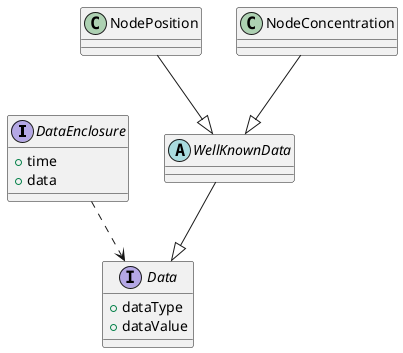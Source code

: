 @startuml "Data format"

interface DataEnclosure {
  + time
  + data
}

interface Data {
  + dataType
  + dataValue
}

DataEnclosure ..> Data

abstract class WellKnownData

WellKnownData --|> Data

class NodePosition

NodePosition --|> WellKnownData

class NodeConcentration

NodeConcentration --|> WellKnownData

@enduml
